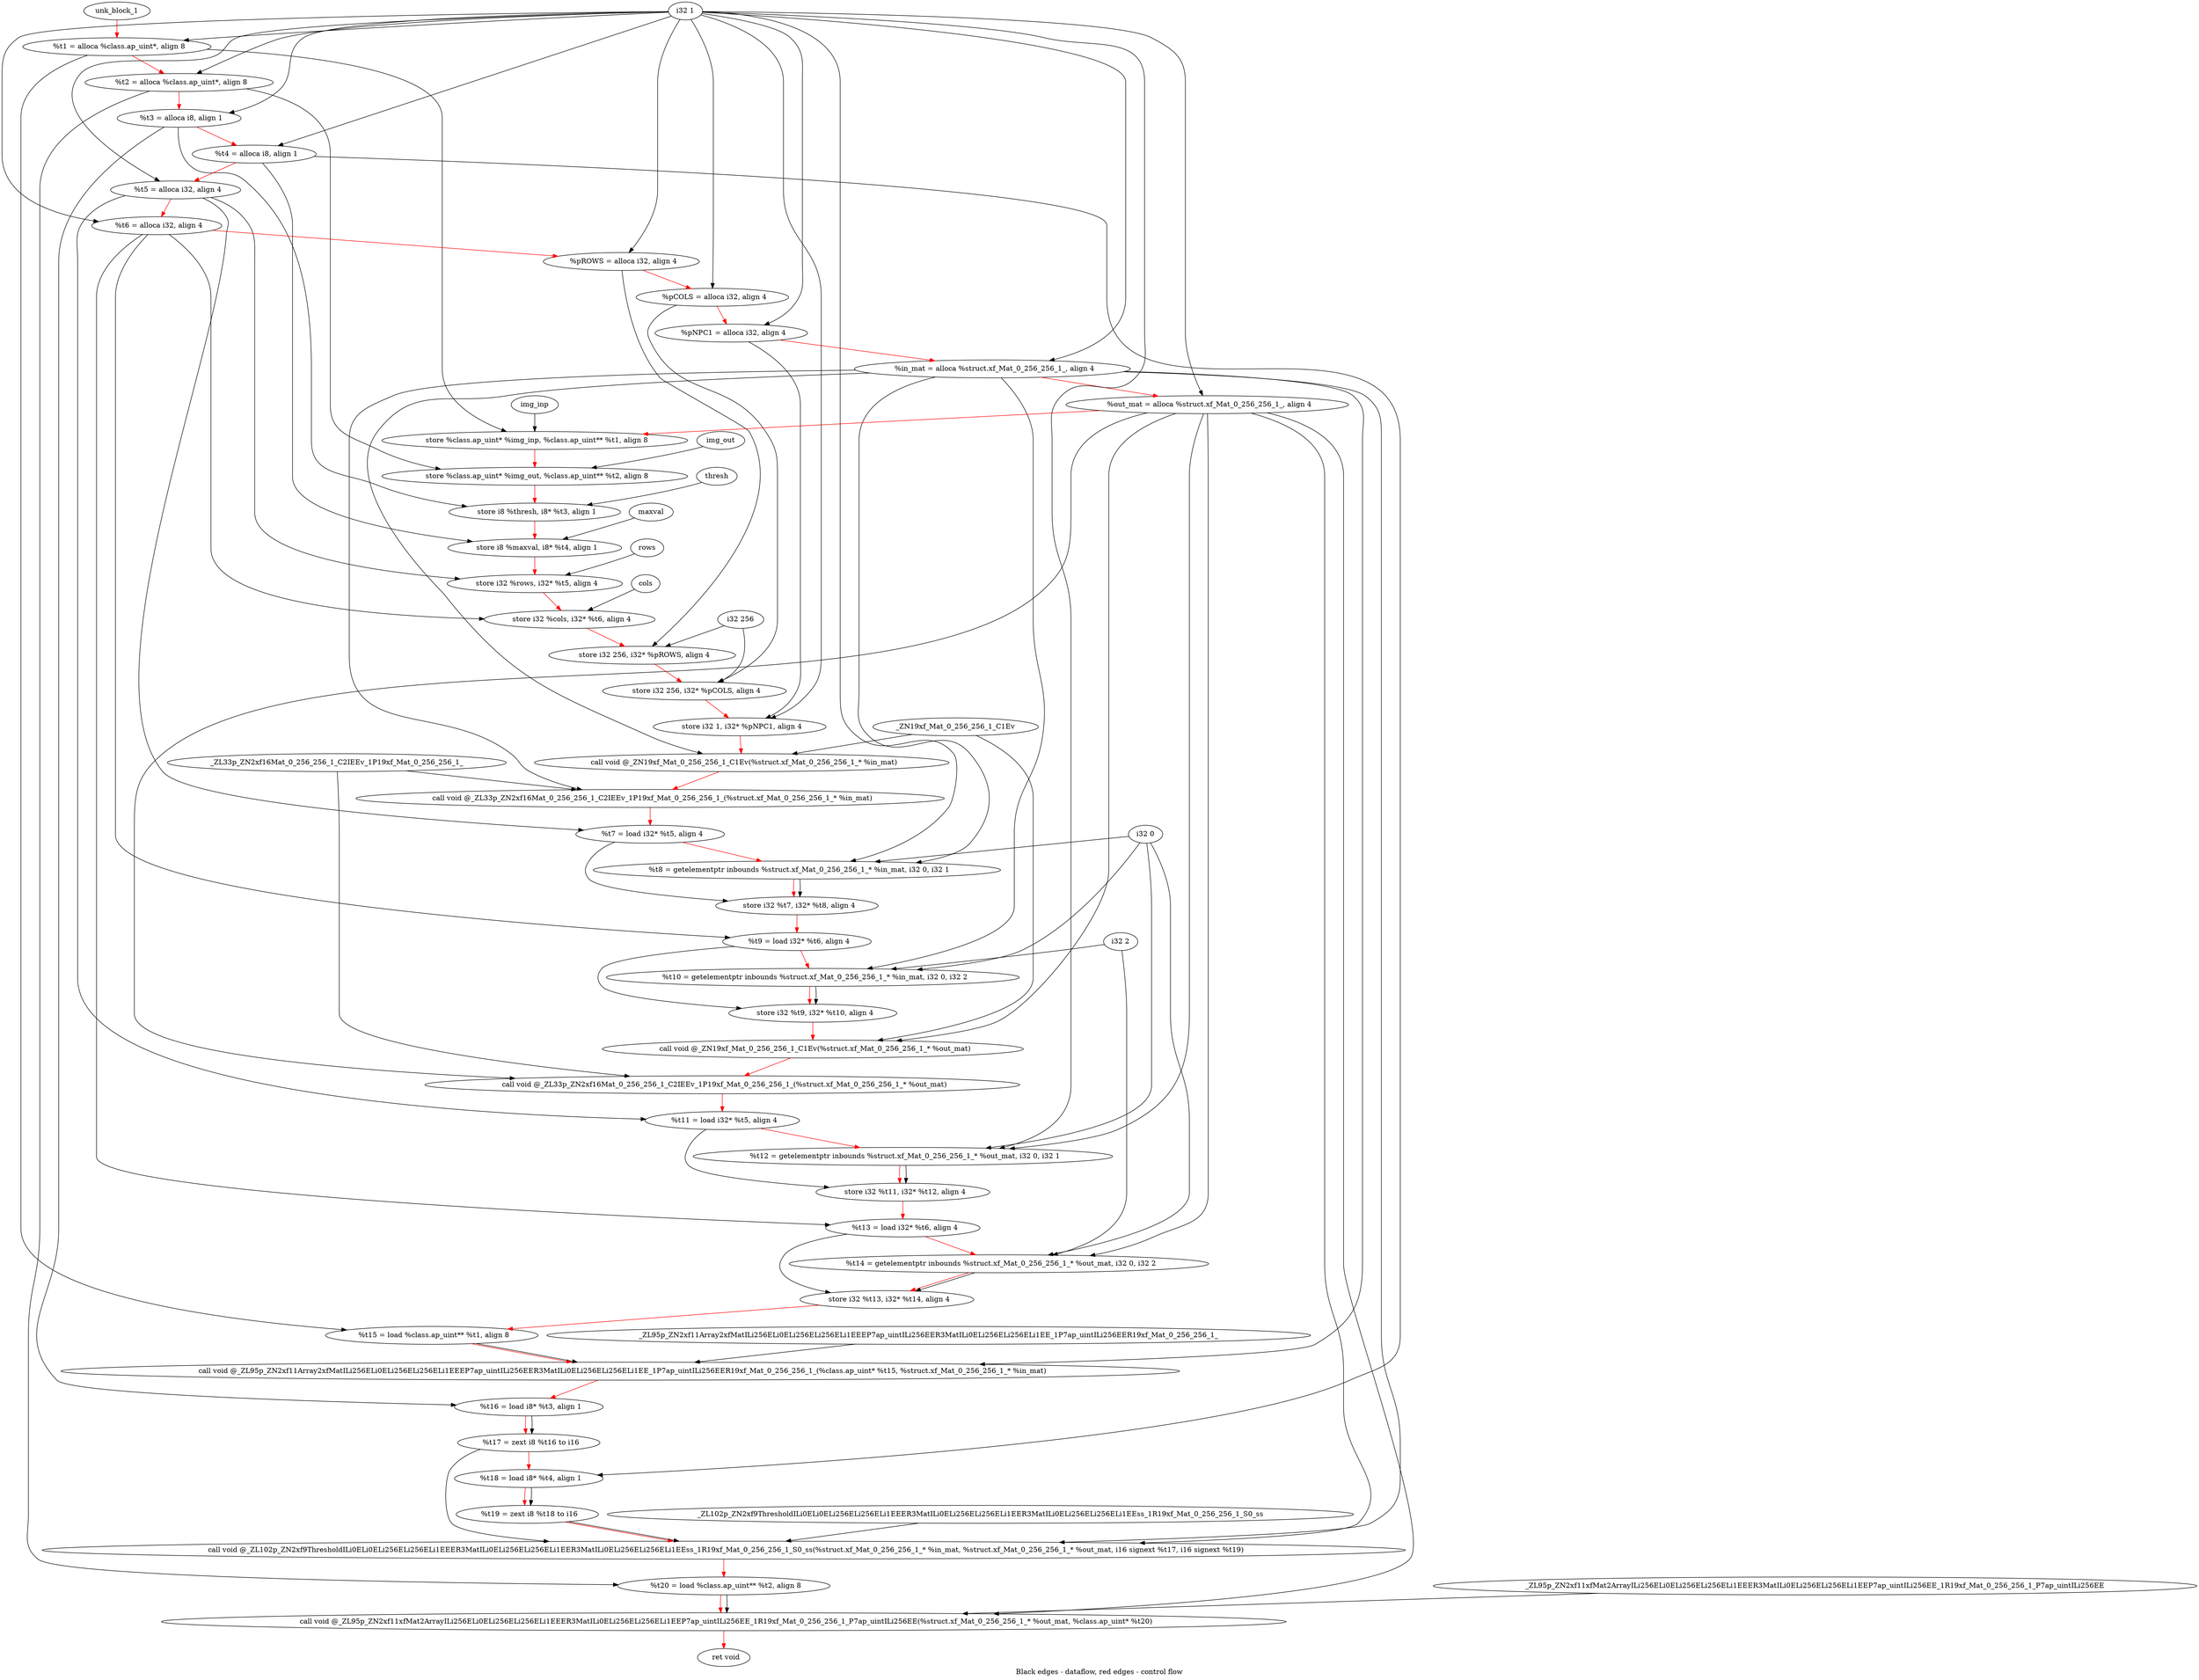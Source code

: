 digraph G {
compound=true
label="Black edges - dataflow, red edges - control flow"
"t1" [label="  %t1 = alloca %class.ap_uint*, align 8"]
"t2" [label="  %t2 = alloca %class.ap_uint*, align 8"]
"t3" [label="  %t3 = alloca i8, align 1"]
"t4" [label="  %t4 = alloca i8, align 1"]
"t5" [label="  %t5 = alloca i32, align 4"]
"t6" [label="  %t6 = alloca i32, align 4"]
"pROWS" [label="  %pROWS = alloca i32, align 4"]
"pCOLS" [label="  %pCOLS = alloca i32, align 4"]
"pNPC1" [label="  %pNPC1 = alloca i32, align 4"]
"in_mat" [label="  %in_mat = alloca %struct.xf_Mat_0_256_256_1_, align 4"]
"out_mat" [label="  %out_mat = alloca %struct.xf_Mat_0_256_256_1_, align 4"]
"_1" [label="  store %class.ap_uint* %img_inp, %class.ap_uint** %t1, align 8"]
"_2" [label="  store %class.ap_uint* %img_out, %class.ap_uint** %t2, align 8"]
"_3" [label="  store i8 %thresh, i8* %t3, align 1"]
"_4" [label="  store i8 %maxval, i8* %t4, align 1"]
"_5" [label="  store i32 %rows, i32* %t5, align 4"]
"_6" [label="  store i32 %cols, i32* %t6, align 4"]
"_7" [label="  store i32 256, i32* %pROWS, align 4"]
"_8" [label="  store i32 256, i32* %pCOLS, align 4"]
"_9" [label="  store i32 1, i32* %pNPC1, align 4"]
"_10" [label="  call void @_ZN19xf_Mat_0_256_256_1_C1Ev(%struct.xf_Mat_0_256_256_1_* %in_mat)"]
"_11" [label="  call void @_ZL33p_ZN2xf16Mat_0_256_256_1_C2IEEv_1P19xf_Mat_0_256_256_1_(%struct.xf_Mat_0_256_256_1_* %in_mat)"]
"t7" [label="  %t7 = load i32* %t5, align 4"]
"t8" [label="  %t8 = getelementptr inbounds %struct.xf_Mat_0_256_256_1_* %in_mat, i32 0, i32 1"]
"_12" [label="  store i32 %t7, i32* %t8, align 4"]
"t9" [label="  %t9 = load i32* %t6, align 4"]
"t10" [label="  %t10 = getelementptr inbounds %struct.xf_Mat_0_256_256_1_* %in_mat, i32 0, i32 2"]
"_13" [label="  store i32 %t9, i32* %t10, align 4"]
"_14" [label="  call void @_ZN19xf_Mat_0_256_256_1_C1Ev(%struct.xf_Mat_0_256_256_1_* %out_mat)"]
"_15" [label="  call void @_ZL33p_ZN2xf16Mat_0_256_256_1_C2IEEv_1P19xf_Mat_0_256_256_1_(%struct.xf_Mat_0_256_256_1_* %out_mat)"]
"t11" [label="  %t11 = load i32* %t5, align 4"]
"t12" [label="  %t12 = getelementptr inbounds %struct.xf_Mat_0_256_256_1_* %out_mat, i32 0, i32 1"]
"_16" [label="  store i32 %t11, i32* %t12, align 4"]
"t13" [label="  %t13 = load i32* %t6, align 4"]
"t14" [label="  %t14 = getelementptr inbounds %struct.xf_Mat_0_256_256_1_* %out_mat, i32 0, i32 2"]
"_17" [label="  store i32 %t13, i32* %t14, align 4"]
"t15" [label="  %t15 = load %class.ap_uint** %t1, align 8"]
"_18" [label="  call void @_ZL95p_ZN2xf11Array2xfMatILi256ELi0ELi256ELi256ELi1EEEP7ap_uintILi256EER3MatILi0ELi256ELi256ELi1EE_1P7ap_uintILi256EER19xf_Mat_0_256_256_1_(%class.ap_uint* %t15, %struct.xf_Mat_0_256_256_1_* %in_mat)"]
"t16" [label="  %t16 = load i8* %t3, align 1"]
"t17" [label="  %t17 = zext i8 %t16 to i16"]
"t18" [label="  %t18 = load i8* %t4, align 1"]
"t19" [label="  %t19 = zext i8 %t18 to i16"]
"_19" [label="  call void @_ZL102p_ZN2xf9ThresholdILi0ELi0ELi256ELi256ELi1EEER3MatILi0ELi256ELi256ELi1EER3MatILi0ELi256ELi256ELi1EEss_1R19xf_Mat_0_256_256_1_S0_ss(%struct.xf_Mat_0_256_256_1_* %in_mat, %struct.xf_Mat_0_256_256_1_* %out_mat, i16 signext %t17, i16 signext %t19)"]
"t20" [label="  %t20 = load %class.ap_uint** %t2, align 8"]
"_20" [label="  call void @_ZL95p_ZN2xf11xfMat2ArrayILi256ELi0ELi256ELi256ELi1EEER3MatILi0ELi256ELi256ELi1EEP7ap_uintILi256EE_1R19xf_Mat_0_256_256_1_P7ap_uintILi256EE(%struct.xf_Mat_0_256_256_1_* %out_mat, %class.ap_uint* %t20)"]
"_21" [label="  ret void"]
"unk_block_1" -> "t1"[color=red]
"i32 1" -> "t1"
"t1" -> "t2"[color=red weight=2]
"i32 1" -> "t2"
"t2" -> "t3"[color=red weight=2]
"i32 1" -> "t3"
"t3" -> "t4"[color=red weight=2]
"i32 1" -> "t4"
"t4" -> "t5"[color=red weight=2]
"i32 1" -> "t5"
"t5" -> "t6"[color=red weight=2]
"i32 1" -> "t6"
"t6" -> "pROWS"[color=red weight=2]
"i32 1" -> "pROWS"
"pROWS" -> "pCOLS"[color=red weight=2]
"i32 1" -> "pCOLS"
"pCOLS" -> "pNPC1"[color=red weight=2]
"i32 1" -> "pNPC1"
"pNPC1" -> "in_mat"[color=red weight=2]
"i32 1" -> "in_mat"
"in_mat" -> "out_mat"[color=red weight=2]
"i32 1" -> "out_mat"
"out_mat" -> "_1"[color=red weight=2]
"img_inp" -> "_1"
"t1" -> "_1"
"_1" -> "_2"[color=red weight=2]
"img_out" -> "_2"
"t2" -> "_2"
"_2" -> "_3"[color=red weight=2]
"thresh" -> "_3"
"t3" -> "_3"
"_3" -> "_4"[color=red weight=2]
"maxval" -> "_4"
"t4" -> "_4"
"_4" -> "_5"[color=red weight=2]
"rows" -> "_5"
"t5" -> "_5"
"_5" -> "_6"[color=red weight=2]
"cols" -> "_6"
"t6" -> "_6"
"_6" -> "_7"[color=red weight=2]
"i32 256" -> "_7"
"pROWS" -> "_7"
"_7" -> "_8"[color=red weight=2]
"i32 256" -> "_8"
"pCOLS" -> "_8"
"_8" -> "_9"[color=red weight=2]
"i32 1" -> "_9"
"pNPC1" -> "_9"
"_9" -> "_10"[color=red weight=2]
"in_mat" -> "_10"
"_ZN19xf_Mat_0_256_256_1_C1Ev" -> "_10"
"_10" -> "_11"[color=red weight=2]
"in_mat" -> "_11"
"_ZL33p_ZN2xf16Mat_0_256_256_1_C2IEEv_1P19xf_Mat_0_256_256_1_" -> "_11"
"_11" -> "t7"[color=red weight=2]
"t5" -> "t7"
"t7" -> "t8"[color=red weight=2]
"in_mat" -> "t8"
"i32 0" -> "t8"
"i32 1" -> "t8"
"t8" -> "_12"[color=red weight=2]
"t7" -> "_12"
"t8" -> "_12"
"_12" -> "t9"[color=red weight=2]
"t6" -> "t9"
"t9" -> "t10"[color=red weight=2]
"in_mat" -> "t10"
"i32 0" -> "t10"
"i32 2" -> "t10"
"t10" -> "_13"[color=red weight=2]
"t9" -> "_13"
"t10" -> "_13"
"_13" -> "_14"[color=red weight=2]
"out_mat" -> "_14"
"_ZN19xf_Mat_0_256_256_1_C1Ev" -> "_14"
"_14" -> "_15"[color=red weight=2]
"out_mat" -> "_15"
"_ZL33p_ZN2xf16Mat_0_256_256_1_C2IEEv_1P19xf_Mat_0_256_256_1_" -> "_15"
"_15" -> "t11"[color=red weight=2]
"t5" -> "t11"
"t11" -> "t12"[color=red weight=2]
"out_mat" -> "t12"
"i32 0" -> "t12"
"i32 1" -> "t12"
"t12" -> "_16"[color=red weight=2]
"t11" -> "_16"
"t12" -> "_16"
"_16" -> "t13"[color=red weight=2]
"t6" -> "t13"
"t13" -> "t14"[color=red weight=2]
"out_mat" -> "t14"
"i32 0" -> "t14"
"i32 2" -> "t14"
"t14" -> "_17"[color=red weight=2]
"t13" -> "_17"
"t14" -> "_17"
"_17" -> "t15"[color=red weight=2]
"t1" -> "t15"
"t15" -> "_18"[color=red weight=2]
"t15" -> "_18"
"in_mat" -> "_18"
"_ZL95p_ZN2xf11Array2xfMatILi256ELi0ELi256ELi256ELi1EEEP7ap_uintILi256EER3MatILi0ELi256ELi256ELi1EE_1P7ap_uintILi256EER19xf_Mat_0_256_256_1_" -> "_18"
"_18" -> "t16"[color=red weight=2]
"t3" -> "t16"
"t16" -> "t17"[color=red weight=2]
"t16" -> "t17"
"t17" -> "t18"[color=red weight=2]
"t4" -> "t18"
"t18" -> "t19"[color=red weight=2]
"t18" -> "t19"
"t19" -> "_19"[color=red weight=2]
"in_mat" -> "_19"
"out_mat" -> "_19"
"t17" -> "_19"
"t19" -> "_19"
"_ZL102p_ZN2xf9ThresholdILi0ELi0ELi256ELi256ELi1EEER3MatILi0ELi256ELi256ELi1EER3MatILi0ELi256ELi256ELi1EEss_1R19xf_Mat_0_256_256_1_S0_ss" -> "_19"
"_19" -> "t20"[color=red weight=2]
"t2" -> "t20"
"t20" -> "_20"[color=red weight=2]
"out_mat" -> "_20"
"t20" -> "_20"
"_ZL95p_ZN2xf11xfMat2ArrayILi256ELi0ELi256ELi256ELi1EEER3MatILi0ELi256ELi256ELi1EEP7ap_uintILi256EE_1R19xf_Mat_0_256_256_1_P7ap_uintILi256EE" -> "_20"
"_20" -> "_21"[color=red weight=2]

}
